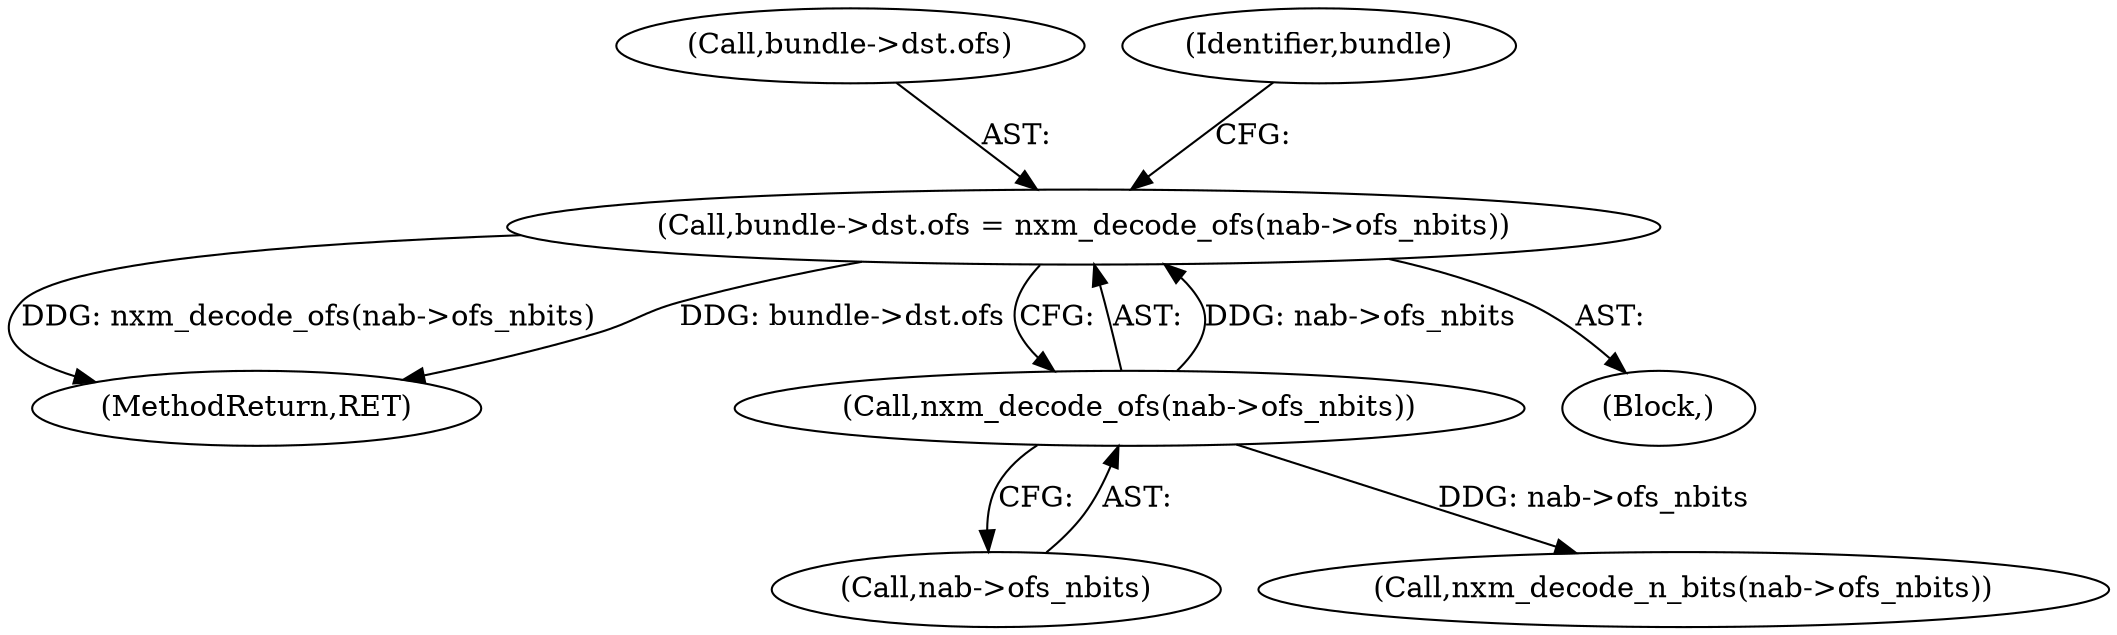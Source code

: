 digraph "0_ovs_9237a63c47bd314b807cda0bd2216264e82edbe8@pointer" {
"1000257" [label="(Call,bundle->dst.ofs = nxm_decode_ofs(nab->ofs_nbits))"];
"1000263" [label="(Call,nxm_decode_ofs(nab->ofs_nbits))"];
"1000264" [label="(Call,nab->ofs_nbits)"];
"1000258" [label="(Call,bundle->dst.ofs)"];
"1000415" [label="(MethodReturn,RET)"];
"1000257" [label="(Call,bundle->dst.ofs = nxm_decode_ofs(nab->ofs_nbits))"];
"1000273" [label="(Call,nxm_decode_n_bits(nab->ofs_nbits))"];
"1000256" [label="(Block,)"];
"1000263" [label="(Call,nxm_decode_ofs(nab->ofs_nbits))"];
"1000270" [label="(Identifier,bundle)"];
"1000257" -> "1000256"  [label="AST: "];
"1000257" -> "1000263"  [label="CFG: "];
"1000258" -> "1000257"  [label="AST: "];
"1000263" -> "1000257"  [label="AST: "];
"1000270" -> "1000257"  [label="CFG: "];
"1000257" -> "1000415"  [label="DDG: nxm_decode_ofs(nab->ofs_nbits)"];
"1000257" -> "1000415"  [label="DDG: bundle->dst.ofs"];
"1000263" -> "1000257"  [label="DDG: nab->ofs_nbits"];
"1000263" -> "1000264"  [label="CFG: "];
"1000264" -> "1000263"  [label="AST: "];
"1000263" -> "1000273"  [label="DDG: nab->ofs_nbits"];
}
